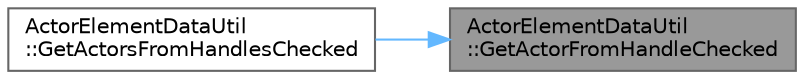 digraph "ActorElementDataUtil::GetActorFromHandleChecked"
{
 // INTERACTIVE_SVG=YES
 // LATEX_PDF_SIZE
  bgcolor="transparent";
  edge [fontname=Helvetica,fontsize=10,labelfontname=Helvetica,labelfontsize=10];
  node [fontname=Helvetica,fontsize=10,shape=box,height=0.2,width=0.4];
  rankdir="RL";
  Node1 [id="Node000001",label="ActorElementDataUtil\l::GetActorFromHandleChecked",height=0.2,width=0.4,color="gray40", fillcolor="grey60", style="filled", fontcolor="black",tooltip="Attempt to get the actor from the given element handle, asserting if the element handle doesn't conta..."];
  Node1 -> Node2 [id="edge1_Node000001_Node000002",dir="back",color="steelblue1",style="solid",tooltip=" "];
  Node2 [id="Node000002",label="ActorElementDataUtil\l::GetActorsFromHandlesChecked",height=0.2,width=0.4,color="grey40", fillcolor="white", style="filled",URL="$db/da3/namespaceActorElementDataUtil.html#a559594ff4958a206a6870aef739f9a5f",tooltip="Attempt to get the actors from the given element handles, asserting if any element handle doesn't con..."];
}
